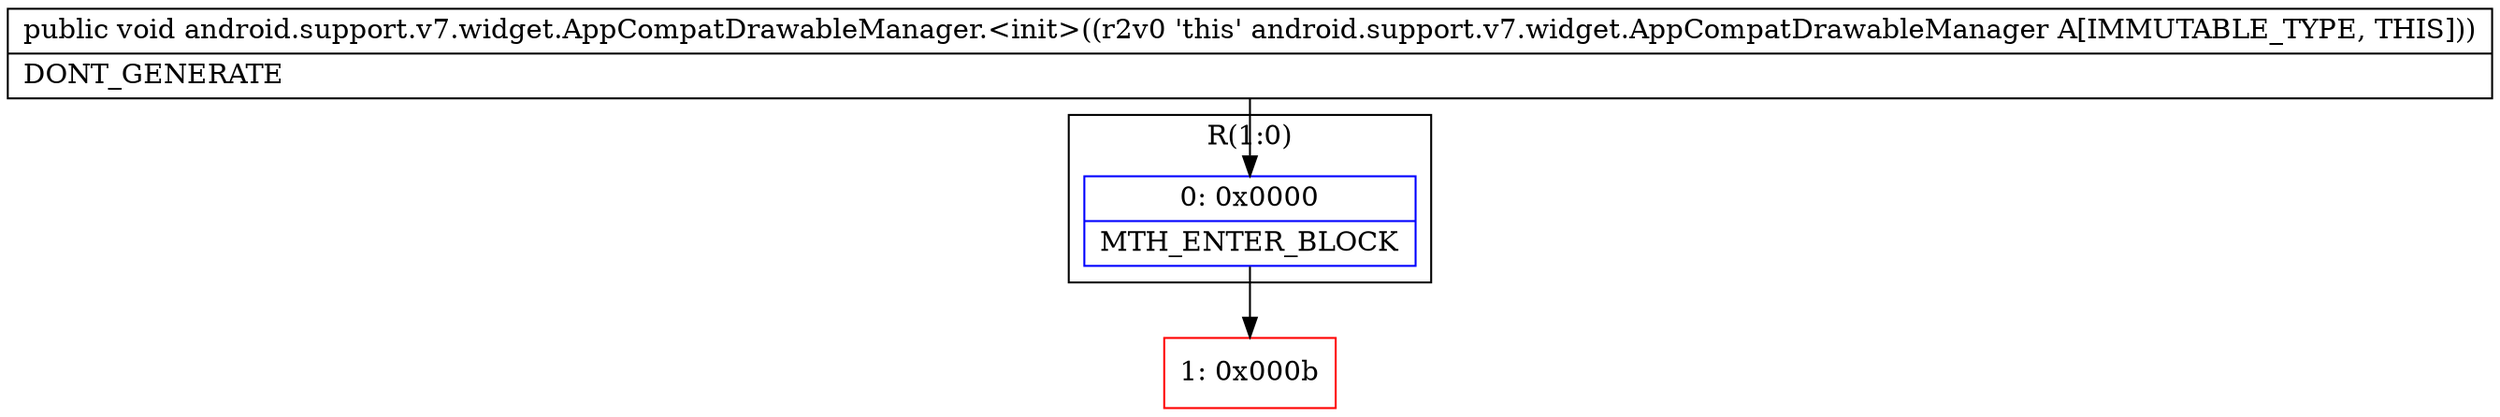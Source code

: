 digraph "CFG forandroid.support.v7.widget.AppCompatDrawableManager.\<init\>()V" {
subgraph cluster_Region_1476381806 {
label = "R(1:0)";
node [shape=record,color=blue];
Node_0 [shape=record,label="{0\:\ 0x0000|MTH_ENTER_BLOCK\l}"];
}
Node_1 [shape=record,color=red,label="{1\:\ 0x000b}"];
MethodNode[shape=record,label="{public void android.support.v7.widget.AppCompatDrawableManager.\<init\>((r2v0 'this' android.support.v7.widget.AppCompatDrawableManager A[IMMUTABLE_TYPE, THIS]))  | DONT_GENERATE\l}"];
MethodNode -> Node_0;
Node_0 -> Node_1;
}

